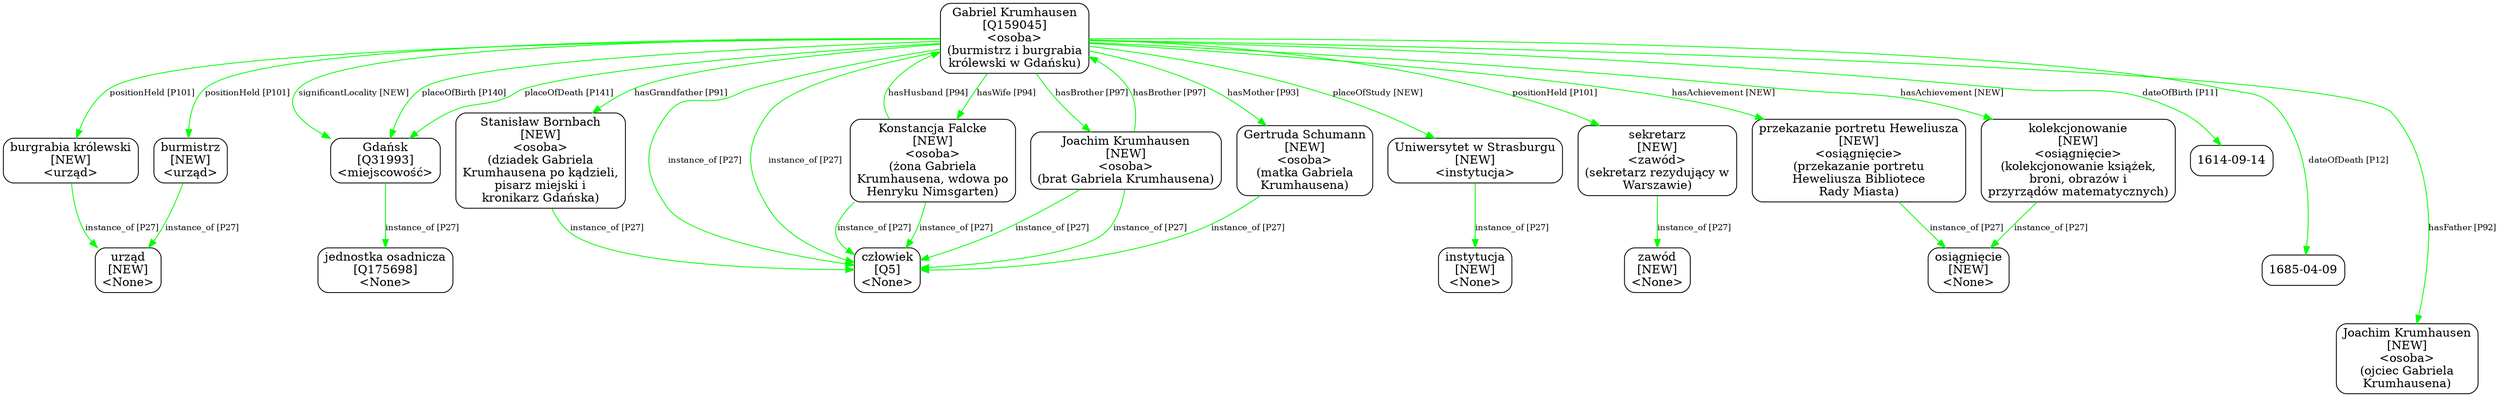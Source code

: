 digraph {
	node [shape=box,
		style=rounded
	];
	edge [fontsize=10];
	"Gabriel Krumhausen
[Q159045]
<osoba>
(burmistrz i burgrabia
królewski w Gdańsku)"	[color=black,
		label="Gabriel Krumhausen
[Q159045]
<osoba>
(burmistrz i burgrabia
królewski w Gdańsku)"];
	"burmistrz
[NEW]
<urząd>"	[color=black,
		label="burmistrz
[NEW]
<urząd>"];
	"Gabriel Krumhausen
[Q159045]
<osoba>
(burmistrz i burgrabia
królewski w Gdańsku)" -> "burmistrz
[NEW]
<urząd>"	[color=green,
		label="positionHeld [P101]"];
	"burgrabia królewski
[NEW]
<urząd>"	[color=black,
		label="burgrabia królewski
[NEW]
<urząd>"];
	"Gabriel Krumhausen
[Q159045]
<osoba>
(burmistrz i burgrabia
królewski w Gdańsku)" -> "burgrabia królewski
[NEW]
<urząd>"	[color=green,
		label="positionHeld [P101]"];
	"Gdańsk
[Q31993]
<miejscowość>"	[color=black,
		label="Gdańsk
[Q31993]
<miejscowość>"];
	"Gabriel Krumhausen
[Q159045]
<osoba>
(burmistrz i burgrabia
królewski w Gdańsku)" -> "Gdańsk
[Q31993]
<miejscowość>"	[color=green,
		label="placeOfBirth [P140]"];
	"Gabriel Krumhausen
[Q159045]
<osoba>
(burmistrz i burgrabia
królewski w Gdańsku)" -> "Gdańsk
[Q31993]
<miejscowość>"	[color=green,
		label="placeOfDeath [P141]"];
	"Gabriel Krumhausen
[Q159045]
<osoba>
(burmistrz i burgrabia
królewski w Gdańsku)" -> "Gdańsk
[Q31993]
<miejscowość>"	[color=green,
		label="significantLocality [NEW]"];
	"Joachim Krumhausen
[NEW]
<osoba>
(brat Gabriela Krumhausena)"	[color=black,
		label="Joachim Krumhausen
[NEW]
<osoba>
(brat Gabriela Krumhausena)"];
	"Gabriel Krumhausen
[Q159045]
<osoba>
(burmistrz i burgrabia
królewski w Gdańsku)" -> "Joachim Krumhausen
[NEW]
<osoba>
(brat Gabriela Krumhausena)"	[color=green,
		label="hasBrother [P97]"];
	"Gertruda Schumann
[NEW]
<osoba>
(matka Gabriela
Krumhausena)"	[color=black,
		label="Gertruda Schumann
[NEW]
<osoba>
(matka Gabriela
Krumhausena)"];
	"Gabriel Krumhausen
[Q159045]
<osoba>
(burmistrz i burgrabia
królewski w Gdańsku)" -> "Gertruda Schumann
[NEW]
<osoba>
(matka Gabriela
Krumhausena)"	[color=green,
		label="hasMother [P93]"];
	"Stanisław Bornbach
[NEW]
<osoba>
(dziadek Gabriela
Krumhausena po kądzieli,
pisarz miejski i
kronikarz Gdańska)"	[color=black,
		label="Stanisław Bornbach
[NEW]
<osoba>
(dziadek Gabriela
Krumhausena po kądzieli,
pisarz miejski i
kronikarz Gdańska)"];
	"Gabriel Krumhausen
[Q159045]
<osoba>
(burmistrz i burgrabia
królewski w Gdańsku)" -> "Stanisław Bornbach
[NEW]
<osoba>
(dziadek Gabriela
Krumhausena po kądzieli,
pisarz miejski i
kronikarz Gdańska)"	[color=green,
		label="hasGrandfather [P91]"];
	"Konstancja Falcke
[NEW]
<osoba>
(żona Gabriela
Krumhausena, wdowa po
Henryku Nimsgarten)"	[color=black,
		label="Konstancja Falcke
[NEW]
<osoba>
(żona Gabriela
Krumhausena, wdowa po
Henryku Nimsgarten)"];
	"Gabriel Krumhausen
[Q159045]
<osoba>
(burmistrz i burgrabia
królewski w Gdańsku)" -> "Konstancja Falcke
[NEW]
<osoba>
(żona Gabriela
Krumhausena, wdowa po
Henryku Nimsgarten)"	[color=green,
		label="hasWife [P94]"];
	"Uniwersytet w Strasburgu
[NEW]
<instytucja>"	[color=black,
		label="Uniwersytet w Strasburgu
[NEW]
<instytucja>"];
	"Gabriel Krumhausen
[Q159045]
<osoba>
(burmistrz i burgrabia
królewski w Gdańsku)" -> "Uniwersytet w Strasburgu
[NEW]
<instytucja>"	[color=green,
		label="placeOfStudy [NEW]"];
	"sekretarz
[NEW]
<zawód>
(sekretarz rezydujący w
Warszawie)"	[color=black,
		label="sekretarz
[NEW]
<zawód>
(sekretarz rezydujący w
Warszawie)"];
	"Gabriel Krumhausen
[Q159045]
<osoba>
(burmistrz i burgrabia
królewski w Gdańsku)" -> "sekretarz
[NEW]
<zawód>
(sekretarz rezydujący w
Warszawie)"	[color=green,
		label="positionHeld [P101]"];
	"kolekcjonowanie
[NEW]
<osiągnięcie>
(kolekcjonowanie książek,
broni, obrazów i
przyrządów matematycznych)"	[color=black,
		label="kolekcjonowanie
[NEW]
<osiągnięcie>
(kolekcjonowanie książek,
broni, obrazów i
przyrządów matematycznych)"];
	"Gabriel Krumhausen
[Q159045]
<osoba>
(burmistrz i burgrabia
królewski w Gdańsku)" -> "kolekcjonowanie
[NEW]
<osiągnięcie>
(kolekcjonowanie książek,
broni, obrazów i
przyrządów matematycznych)"	[color=green,
		label="hasAchievement [NEW]"];
	"przekazanie portretu Heweliusza
[NEW]
<osiągnięcie>
(przekazanie portretu
Heweliusza Bibliotece
Rady Miasta)"	[color=black,
		label="przekazanie portretu Heweliusza
[NEW]
<osiągnięcie>
(przekazanie portretu
Heweliusza Bibliotece
Rady Miasta)"];
	"Gabriel Krumhausen
[Q159045]
<osoba>
(burmistrz i burgrabia
królewski w Gdańsku)" -> "przekazanie portretu Heweliusza
[NEW]
<osiągnięcie>
(przekazanie portretu
Heweliusza Bibliotece
Rady Miasta)"	[color=green,
		label="hasAchievement [NEW]"];
	"Gabriel Krumhausen
[Q159045]
<osoba>
(burmistrz i burgrabia
królewski w Gdańsku)" -> "człowiek
[Q5]
<None>"	[color=green,
		label="instance_of [P27]"];
	"Gabriel Krumhausen
[Q159045]
<osoba>
(burmistrz i burgrabia
królewski w Gdańsku)" -> "człowiek
[Q5]
<None>"	[color=green,
		label="instance_of [P27]"];
	"Gabriel Krumhausen
[Q159045]
<osoba>
(burmistrz i burgrabia
królewski w Gdańsku)" -> "1614-09-14"	[color=green,
		label="dateOfBirth [P11]",
		minlen=1];
	"Gabriel Krumhausen
[Q159045]
<osoba>
(burmistrz i burgrabia
królewski w Gdańsku)" -> "1685-04-09"	[color=green,
		label="dateOfDeath [P12]",
		minlen=2];
	"Gabriel Krumhausen
[Q159045]
<osoba>
(burmistrz i burgrabia
królewski w Gdańsku)" -> "Joachim Krumhausen
[NEW]
<osoba>
(ojciec Gabriela
Krumhausena)"	[color=green,
		label="hasFather [P92]",
		minlen=3];
	"burmistrz
[NEW]
<urząd>" -> "urząd
[NEW]
<None>"	[color=green,
		label="instance_of [P27]"];
	"burgrabia królewski
[NEW]
<urząd>" -> "urząd
[NEW]
<None>"	[color=green,
		label="instance_of [P27]"];
	"Gdańsk
[Q31993]
<miejscowość>" -> "jednostka osadnicza
[Q175698]
<None>"	[color=green,
		label="instance_of [P27]",
		minlen=1];
	"Joachim Krumhausen
[NEW]
<osoba>
(brat Gabriela Krumhausena)" -> "Gabriel Krumhausen
[Q159045]
<osoba>
(burmistrz i burgrabia
królewski w Gdańsku)"	[color=green,
		label="hasBrother [P97]"];
	"Joachim Krumhausen
[NEW]
<osoba>
(brat Gabriela Krumhausena)" -> "człowiek
[Q5]
<None>"	[color=green,
		label="instance_of [P27]"];
	"Joachim Krumhausen
[NEW]
<osoba>
(brat Gabriela Krumhausena)" -> "człowiek
[Q5]
<None>"	[color=green,
		label="instance_of [P27]"];
	"Gertruda Schumann
[NEW]
<osoba>
(matka Gabriela
Krumhausena)" -> "człowiek
[Q5]
<None>"	[color=green,
		label="instance_of [P27]"];
	"Stanisław Bornbach
[NEW]
<osoba>
(dziadek Gabriela
Krumhausena po kądzieli,
pisarz miejski i
kronikarz Gdańska)" -> "człowiek
[Q5]
<None>"	[color=green,
		label="instance_of [P27]"];
	"Konstancja Falcke
[NEW]
<osoba>
(żona Gabriela
Krumhausena, wdowa po
Henryku Nimsgarten)" -> "Gabriel Krumhausen
[Q159045]
<osoba>
(burmistrz i burgrabia
królewski w Gdańsku)"	[color=green,
		label="hasHusband [P94]"];
	"Konstancja Falcke
[NEW]
<osoba>
(żona Gabriela
Krumhausena, wdowa po
Henryku Nimsgarten)" -> "człowiek
[Q5]
<None>"	[color=green,
		label="instance_of [P27]"];
	"Konstancja Falcke
[NEW]
<osoba>
(żona Gabriela
Krumhausena, wdowa po
Henryku Nimsgarten)" -> "człowiek
[Q5]
<None>"	[color=green,
		label="instance_of [P27]"];
	"Uniwersytet w Strasburgu
[NEW]
<instytucja>" -> "instytucja
[NEW]
<None>"	[color=green,
		label="instance_of [P27]",
		minlen=1];
	"sekretarz
[NEW]
<zawód>
(sekretarz rezydujący w
Warszawie)" -> "zawód
[NEW]
<None>"	[color=green,
		label="instance_of [P27]",
		minlen=1];
	"kolekcjonowanie
[NEW]
<osiągnięcie>
(kolekcjonowanie książek,
broni, obrazów i
przyrządów matematycznych)" -> "osiągnięcie
[NEW]
<None>"	[color=green,
		label="instance_of [P27]"];
	"przekazanie portretu Heweliusza
[NEW]
<osiągnięcie>
(przekazanie portretu
Heweliusza Bibliotece
Rady Miasta)" -> "osiągnięcie
[NEW]
<None>"	[color=green,
		label="instance_of [P27]"];
}
